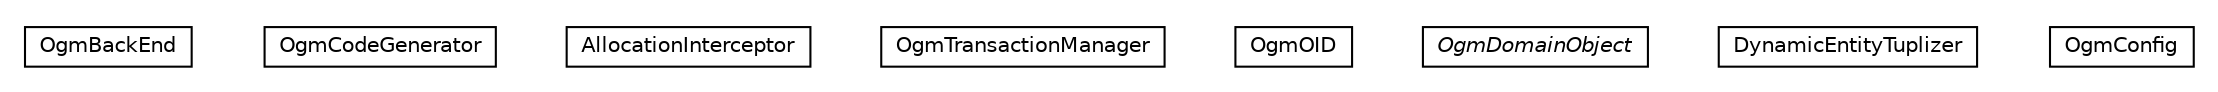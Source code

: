 #!/usr/local/bin/dot
#
# Class diagram 
# Generated by UMLGraph version 5.1 (http://www.umlgraph.org/)
#

digraph G {
	edge [fontname="Helvetica",fontsize=10,labelfontname="Helvetica",labelfontsize=10];
	node [fontname="Helvetica",fontsize=10,shape=plaintext];
	nodesep=0.25;
	ranksep=0.5;
	// pt.ist.fenixframework.backend.ogm.OgmBackEnd
	c6546 [label=<<table title="pt.ist.fenixframework.backend.ogm.OgmBackEnd" border="0" cellborder="1" cellspacing="0" cellpadding="2" port="p" href="./OgmBackEnd.html">
		<tr><td><table border="0" cellspacing="0" cellpadding="1">
<tr><td align="center" balign="center"> OgmBackEnd </td></tr>
		</table></td></tr>
		</table>>, fontname="Helvetica", fontcolor="black", fontsize=10.0];
	// pt.ist.fenixframework.backend.ogm.OgmCodeGenerator
	c6547 [label=<<table title="pt.ist.fenixframework.backend.ogm.OgmCodeGenerator" border="0" cellborder="1" cellspacing="0" cellpadding="2" port="p" href="./OgmCodeGenerator.html">
		<tr><td><table border="0" cellspacing="0" cellpadding="1">
<tr><td align="center" balign="center"> OgmCodeGenerator </td></tr>
		</table></td></tr>
		</table>>, fontname="Helvetica", fontcolor="black", fontsize=10.0];
	// pt.ist.fenixframework.backend.ogm.AllocationInterceptor
	c6548 [label=<<table title="pt.ist.fenixframework.backend.ogm.AllocationInterceptor" border="0" cellborder="1" cellspacing="0" cellpadding="2" port="p" href="./AllocationInterceptor.html">
		<tr><td><table border="0" cellspacing="0" cellpadding="1">
<tr><td align="center" balign="center"> AllocationInterceptor </td></tr>
		</table></td></tr>
		</table>>, fontname="Helvetica", fontcolor="black", fontsize=10.0];
	// pt.ist.fenixframework.backend.ogm.OgmTransactionManager
	c6549 [label=<<table title="pt.ist.fenixframework.backend.ogm.OgmTransactionManager" border="0" cellborder="1" cellspacing="0" cellpadding="2" port="p" href="./OgmTransactionManager.html">
		<tr><td><table border="0" cellspacing="0" cellpadding="1">
<tr><td align="center" balign="center"> OgmTransactionManager </td></tr>
		</table></td></tr>
		</table>>, fontname="Helvetica", fontcolor="black", fontsize=10.0];
	// pt.ist.fenixframework.backend.ogm.OgmOID
	c6550 [label=<<table title="pt.ist.fenixframework.backend.ogm.OgmOID" border="0" cellborder="1" cellspacing="0" cellpadding="2" port="p" href="./OgmOID.html">
		<tr><td><table border="0" cellspacing="0" cellpadding="1">
<tr><td align="center" balign="center"> OgmOID </td></tr>
		</table></td></tr>
		</table>>, fontname="Helvetica", fontcolor="black", fontsize=10.0];
	// pt.ist.fenixframework.backend.ogm.OgmDomainObject
	c6551 [label=<<table title="pt.ist.fenixframework.backend.ogm.OgmDomainObject" border="0" cellborder="1" cellspacing="0" cellpadding="2" port="p" href="./OgmDomainObject.html">
		<tr><td><table border="0" cellspacing="0" cellpadding="1">
<tr><td align="center" balign="center"><font face="Helvetica-Oblique"> OgmDomainObject </font></td></tr>
		</table></td></tr>
		</table>>, fontname="Helvetica", fontcolor="black", fontsize=10.0];
	// pt.ist.fenixframework.backend.ogm.DynamicEntityTuplizer
	c6552 [label=<<table title="pt.ist.fenixframework.backend.ogm.DynamicEntityTuplizer" border="0" cellborder="1" cellspacing="0" cellpadding="2" port="p" href="./DynamicEntityTuplizer.html">
		<tr><td><table border="0" cellspacing="0" cellpadding="1">
<tr><td align="center" balign="center"> DynamicEntityTuplizer </td></tr>
		</table></td></tr>
		</table>>, fontname="Helvetica", fontcolor="black", fontsize=10.0];
	// pt.ist.fenixframework.backend.ogm.OgmConfig
	c6553 [label=<<table title="pt.ist.fenixframework.backend.ogm.OgmConfig" border="0" cellborder="1" cellspacing="0" cellpadding="2" port="p" href="./OgmConfig.html">
		<tr><td><table border="0" cellspacing="0" cellpadding="1">
<tr><td align="center" balign="center"> OgmConfig </td></tr>
		</table></td></tr>
		</table>>, fontname="Helvetica", fontcolor="black", fontsize=10.0];
}

